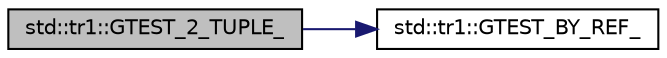 digraph "std::tr1::GTEST_2_TUPLE_"
{
  edge [fontname="Helvetica",fontsize="10",labelfontname="Helvetica",labelfontsize="10"];
  node [fontname="Helvetica",fontsize="10",shape=record];
  rankdir="LR";
  Node10 [label="std::tr1::GTEST_2_TUPLE_",height=0.2,width=0.4,color="black", fillcolor="grey75", style="filled", fontcolor="black"];
  Node10 -> Node11 [color="midnightblue",fontsize="10",style="solid",fontname="Helvetica"];
  Node11 [label="std::tr1::GTEST_BY_REF_",height=0.2,width=0.4,color="black", fillcolor="white", style="filled",URL="$d2/db7/namespacestd_1_1tr1.html#ae7b5ea477ac34a3eef5c4c15c42b76ed"];
}
